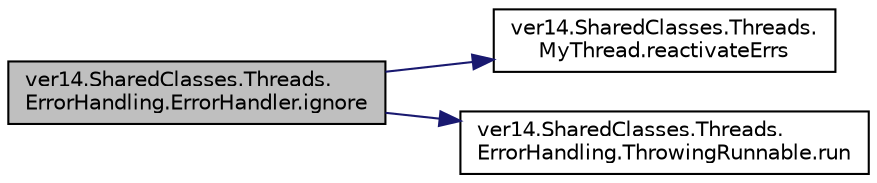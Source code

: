 digraph "ver14.SharedClasses.Threads.ErrorHandling.ErrorHandler.ignore"
{
 // LATEX_PDF_SIZE
  edge [fontname="Helvetica",fontsize="10",labelfontname="Helvetica",labelfontsize="10"];
  node [fontname="Helvetica",fontsize="10",shape=record];
  rankdir="LR";
  Node1 [label="ver14.SharedClasses.Threads.\lErrorHandling.ErrorHandler.ignore",height=0.2,width=0.4,color="black", fillcolor="grey75", style="filled", fontcolor="black",tooltip=" "];
  Node1 -> Node2 [color="midnightblue",fontsize="10",style="solid",fontname="Helvetica"];
  Node2 [label="ver14.SharedClasses.Threads.\lMyThread.reactivateErrs",height=0.2,width=0.4,color="black", fillcolor="white", style="filled",URL="$classver14_1_1_shared_classes_1_1_threads_1_1_my_thread.html#ab1098baaedbaa1d04a2b4849c734b8ae",tooltip=" "];
  Node1 -> Node3 [color="midnightblue",fontsize="10",style="solid",fontname="Helvetica"];
  Node3 [label="ver14.SharedClasses.Threads.\lErrorHandling.ThrowingRunnable.run",height=0.2,width=0.4,color="black", fillcolor="white", style="filled",URL="$interfacever14_1_1_shared_classes_1_1_threads_1_1_error_handling_1_1_throwing_runnable.html#a80132f6979ad8afc9b35361f664b5006",tooltip=" "];
}
